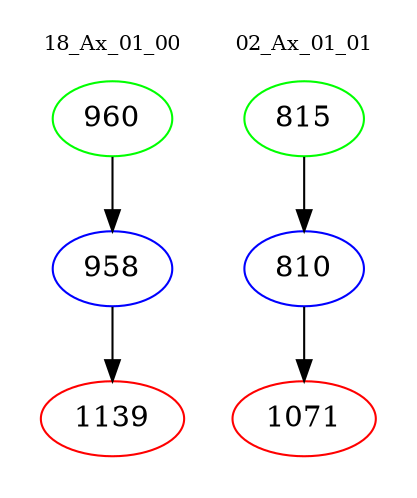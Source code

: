 digraph{
subgraph cluster_0 {
color = white
label = "18_Ax_01_00";
fontsize=10;
T0_960 [label="960", color="green"]
T0_960 -> T0_958 [color="black"]
T0_958 [label="958", color="blue"]
T0_958 -> T0_1139 [color="black"]
T0_1139 [label="1139", color="red"]
}
subgraph cluster_1 {
color = white
label = "02_Ax_01_01";
fontsize=10;
T1_815 [label="815", color="green"]
T1_815 -> T1_810 [color="black"]
T1_810 [label="810", color="blue"]
T1_810 -> T1_1071 [color="black"]
T1_1071 [label="1071", color="red"]
}
}
